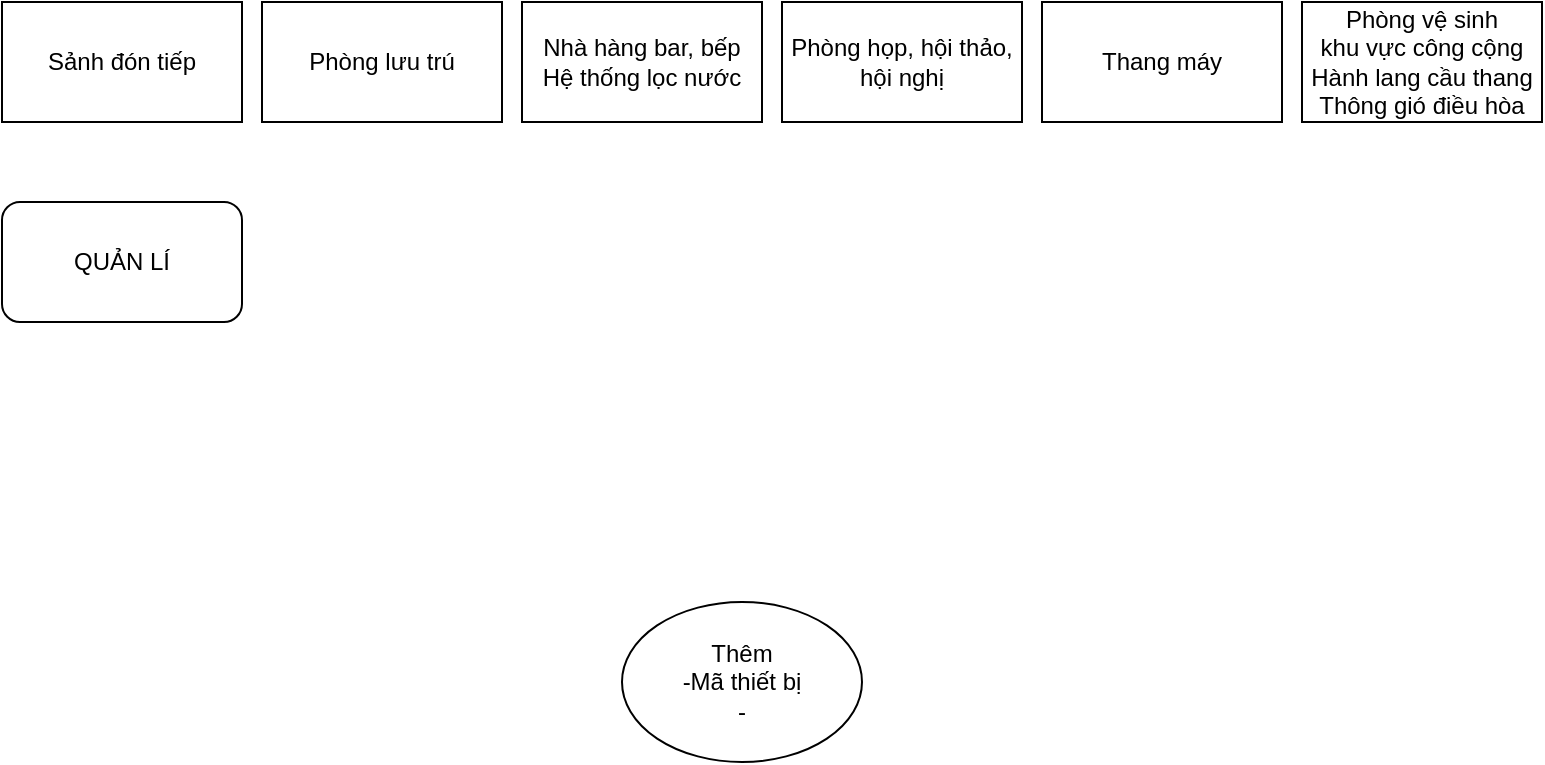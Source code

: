 <mxfile version="14.4.4" type="device" pages="2"><diagram id="sIzWEz_E7SzGGE9zQmn-" name="Khu vực sử dụng thiết bị"><mxGraphModel dx="1038" dy="580" grid="1" gridSize="10" guides="1" tooltips="1" connect="1" arrows="1" fold="1" page="1" pageScale="1" pageWidth="850" pageHeight="1100" math="0" shadow="0"><root><mxCell id="0"/><mxCell id="1" parent="0"/><mxCell id="gDyOPghb9Wr6aCp_pr5k-1" value="Sảnh đón tiếp" style="rounded=0;whiteSpace=wrap;html=1;" vertex="1" parent="1"><mxGeometry x="50" y="70" width="120" height="60" as="geometry"/></mxCell><mxCell id="gDyOPghb9Wr6aCp_pr5k-2" value="Phòng vệ sinh&lt;br&gt;khu vực công cộng&lt;br&gt;Hành lang cầu thang&lt;br&gt;Thông gió điều hòa" style="rounded=0;whiteSpace=wrap;html=1;" vertex="1" parent="1"><mxGeometry x="700" y="70" width="120" height="60" as="geometry"/></mxCell><mxCell id="gDyOPghb9Wr6aCp_pr5k-3" value="Phòng lưu trú" style="rounded=0;whiteSpace=wrap;html=1;" vertex="1" parent="1"><mxGeometry x="180" y="70" width="120" height="60" as="geometry"/></mxCell><mxCell id="gDyOPghb9Wr6aCp_pr5k-4" value="Phòng họp, hội thảo, hội nghị" style="rounded=0;whiteSpace=wrap;html=1;" vertex="1" parent="1"><mxGeometry x="440" y="70" width="120" height="60" as="geometry"/></mxCell><mxCell id="gDyOPghb9Wr6aCp_pr5k-5" value="Nhà hàng bar, bếp&lt;br&gt;Hệ thống lọc nước" style="rounded=0;whiteSpace=wrap;html=1;" vertex="1" parent="1"><mxGeometry x="310" y="70" width="120" height="60" as="geometry"/></mxCell><mxCell id="gDyOPghb9Wr6aCp_pr5k-6" value="Thang máy" style="rounded=0;whiteSpace=wrap;html=1;" vertex="1" parent="1"><mxGeometry x="570" y="70" width="120" height="60" as="geometry"/></mxCell><mxCell id="gDyOPghb9Wr6aCp_pr5k-8" value="QUẢN LÍ" style="rounded=1;whiteSpace=wrap;html=1;" vertex="1" parent="1"><mxGeometry x="50" y="170" width="120" height="60" as="geometry"/></mxCell><mxCell id="gDyOPghb9Wr6aCp_pr5k-9" value="Thêm&lt;br&gt;-Mã thiết bị&lt;br&gt;-" style="ellipse;whiteSpace=wrap;html=1;" vertex="1" parent="1"><mxGeometry x="360" y="370" width="120" height="80" as="geometry"/></mxCell></root></mxGraphModel></diagram><diagram id="IBT6gsMUmFiE21wm1QQR" name="Các table"><mxGraphModel dx="1038" dy="580" grid="1" gridSize="10" guides="1" tooltips="1" connect="1" arrows="1" fold="1" page="1" pageScale="1" pageWidth="850" pageHeight="1100" math="0" shadow="0"><root><mxCell id="B5Qf-eFLEuJG9oGxb8sn-0"/><mxCell id="B5Qf-eFLEuJG9oGxb8sn-1" parent="B5Qf-eFLEuJG9oGxb8sn-0"/><mxCell id="AWs5ZIcBr8aCZxU2rTsR-0" value="Quản lí thiết bị&lt;br&gt;&lt;b&gt;-MÃ THIẾT BỊ&lt;br&gt;&lt;/b&gt;" style="rounded=0;whiteSpace=wrap;html=1;" vertex="1" parent="B5Qf-eFLEuJG9oGxb8sn-1"><mxGeometry x="370" y="240" width="120" height="60" as="geometry"/></mxCell><mxCell id="AWs5ZIcBr8aCZxU2rTsR-1" value="User&lt;br&gt;&lt;b&gt;-MÃ USER&lt;/b&gt;" style="rounded=0;whiteSpace=wrap;html=1;" vertex="1" parent="B5Qf-eFLEuJG9oGxb8sn-1"><mxGeometry x="660" y="130" width="120" height="60" as="geometry"/></mxCell><mxCell id="AWs5ZIcBr8aCZxU2rTsR-2" value="" style="endArrow=classic;html=1;exitX=1;exitY=0.5;exitDx=0;exitDy=0;entryX=0;entryY=0.5;entryDx=0;entryDy=0;" edge="1" parent="B5Qf-eFLEuJG9oGxb8sn-1" source="AWs5ZIcBr8aCZxU2rTsR-0" target="AWs5ZIcBr8aCZxU2rTsR-1"><mxGeometry width="50" height="50" relative="1" as="geometry"><mxPoint x="400" y="320" as="sourcePoint"/><mxPoint x="450" y="270" as="targetPoint"/></mxGeometry></mxCell><mxCell id="AWs5ZIcBr8aCZxU2rTsR-4" value="thêm" style="ellipse;whiteSpace=wrap;html=1;" vertex="1" parent="B5Qf-eFLEuJG9oGxb8sn-1"><mxGeometry x="180" y="10" width="120" height="80" as="geometry"/></mxCell><mxCell id="AWs5ZIcBr8aCZxU2rTsR-5" value="Tìm kiếm&lt;br&gt;-Mã thiết bị&lt;br&gt;-Tên thiết bị&lt;br&gt;-Số lượng (Để biết kiểm soát thiết bị tồn để bổ sung)&lt;br&gt;-Danh mục&lt;br&gt;-Tình trạng thiết bị&lt;br&gt;-Tình trang cấp phát&lt;br&gt;-Bộ phận&lt;br&gt;-Ngày mua thiết bị" style="ellipse;whiteSpace=wrap;html=1;" vertex="1" parent="B5Qf-eFLEuJG9oGxb8sn-1"><mxGeometry x="30" y="130" width="210" height="190" as="geometry"/></mxCell><mxCell id="AWs5ZIcBr8aCZxU2rTsR-6" value="Thống kê về Tổng chi phí mua, thanh lí,&amp;nbsp;" style="ellipse;whiteSpace=wrap;html=1;" vertex="1" parent="B5Qf-eFLEuJG9oGxb8sn-1"><mxGeometry x="490" y="10" width="120" height="80" as="geometry"/></mxCell><mxCell id="AWs5ZIcBr8aCZxU2rTsR-7" value="Thông báo" style="ellipse;whiteSpace=wrap;html=1;" vertex="1" parent="B5Qf-eFLEuJG9oGxb8sn-1"><mxGeometry x="640" y="10" width="120" height="80" as="geometry"/></mxCell><mxCell id="AWs5ZIcBr8aCZxU2rTsR-8" value="Thông Báo&lt;br&gt;-Mã thông báo&lt;br&gt;-Nội dung thông báo" style="rounded=0;whiteSpace=wrap;html=1;" vertex="1" parent="B5Qf-eFLEuJG9oGxb8sn-1"><mxGeometry x="660" y="360" width="120" height="60" as="geometry"/></mxCell><mxCell id="AWs5ZIcBr8aCZxU2rTsR-9" value="Lịch sử&lt;br&gt;-Mã lịch sử&lt;br&gt;-Nội dung mua, bỏ, cấp phát, thanh lí..." style="rounded=0;whiteSpace=wrap;html=1;" vertex="1" parent="B5Qf-eFLEuJG9oGxb8sn-1"><mxGeometry x="660" y="490" width="120" height="60" as="geometry"/></mxCell><mxCell id="AWs5ZIcBr8aCZxU2rTsR-11" value="Thanh lí or bỏ" style="ellipse;whiteSpace=wrap;html=1;" vertex="1" parent="B5Qf-eFLEuJG9oGxb8sn-1"><mxGeometry x="330" y="10" width="120" height="80" as="geometry"/></mxCell><mxCell id="AWs5ZIcBr8aCZxU2rTsR-12" value="" style="rounded=0;whiteSpace=wrap;html=1;" vertex="1" parent="B5Qf-eFLEuJG9oGxb8sn-1"><mxGeometry x="140" y="400" width="120" height="60" as="geometry"/></mxCell><mxCell id="AWs5ZIcBr8aCZxU2rTsR-14" value="" style="endArrow=classic;html=1;exitX=1;exitY=0.5;exitDx=0;exitDy=0;entryX=0.5;entryY=1;entryDx=0;entryDy=0;" edge="1" parent="B5Qf-eFLEuJG9oGxb8sn-1" source="AWs5ZIcBr8aCZxU2rTsR-12" target="AWs5ZIcBr8aCZxU2rTsR-0"><mxGeometry width="50" height="50" relative="1" as="geometry"><mxPoint x="370" y="390" as="sourcePoint"/><mxPoint x="420" y="340" as="targetPoint"/></mxGeometry></mxCell><mxCell id="AWs5ZIcBr8aCZxU2rTsR-15" value="&lt;span style=&quot;color: rgb(0 , 0 , 0) ; font-family: &amp;#34;helvetica&amp;#34; ; font-size: 12px ; font-style: normal ; font-weight: 400 ; letter-spacing: normal ; text-align: center ; text-indent: 0px ; text-transform: none ; word-spacing: 0px ; background-color: rgb(248 , 249 , 250) ; display: inline ; float: none&quot;&gt;Form &lt;br&gt;Thêm thiết bị&lt;/span&gt;&lt;br style=&quot;color: rgb(0 , 0 , 0) ; font-family: &amp;#34;helvetica&amp;#34; ; font-size: 12px ; font-style: normal ; font-weight: 400 ; letter-spacing: normal ; text-align: center ; text-indent: 0px ; text-transform: none ; word-spacing: 0px ; background-color: rgb(248 , 249 , 250)&quot;&gt;&lt;span style=&quot;color: rgb(0 , 0 , 0) ; font-family: &amp;#34;helvetica&amp;#34; ; font-size: 12px ; font-style: normal ; font-weight: 400 ; letter-spacing: normal ; text-align: center ; text-indent: 0px ; text-transform: none ; word-spacing: 0px ; background-color: rgb(248 , 249 , 250) ; display: inline ; float: none&quot;&gt;-Mã thiết bị&lt;/span&gt;" style="rounded=1;whiteSpace=wrap;html=1;" vertex="1" parent="B5Qf-eFLEuJG9oGxb8sn-1"><mxGeometry x="450" y="560" width="120" height="60" as="geometry"/></mxCell><mxCell id="AWs5ZIcBr8aCZxU2rTsR-16" value="" style="endArrow=classic;html=1;exitX=0.5;exitY=0;exitDx=0;exitDy=0;entryX=0.673;entryY=1.037;entryDx=0;entryDy=0;entryPerimeter=0;dashed=1;" edge="1" parent="B5Qf-eFLEuJG9oGxb8sn-1" source="AWs5ZIcBr8aCZxU2rTsR-15" target="AWs5ZIcBr8aCZxU2rTsR-0"><mxGeometry width="50" height="50" relative="1" as="geometry"><mxPoint x="350" y="380" as="sourcePoint"/><mxPoint x="400" y="330" as="targetPoint"/></mxGeometry></mxCell><mxCell id="AWs5ZIcBr8aCZxU2rTsR-17" value="Form cấp phát&lt;br&gt;&lt;b&gt;Mã cấp phát&lt;/b&gt;" style="rounded=1;whiteSpace=wrap;html=1;" vertex="1" parent="B5Qf-eFLEuJG9oGxb8sn-1"><mxGeometry x="310" y="560" width="120" height="60" as="geometry"/></mxCell><mxCell id="AWs5ZIcBr8aCZxU2rTsR-18" value="" style="endArrow=classic;html=1;exitX=0.5;exitY=0;exitDx=0;exitDy=0;entryX=0;entryY=0.5;entryDx=0;entryDy=0;dashed=1;" edge="1" parent="B5Qf-eFLEuJG9oGxb8sn-1" source="AWs5ZIcBr8aCZxU2rTsR-15" target="AWs5ZIcBr8aCZxU2rTsR-9"><mxGeometry width="50" height="50" relative="1" as="geometry"><mxPoint x="410" y="520" as="sourcePoint"/><mxPoint x="460.76" y="312.22" as="targetPoint"/></mxGeometry></mxCell><mxCell id="AWs5ZIcBr8aCZxU2rTsR-21" value="" style="group" vertex="1" connectable="0" parent="B5Qf-eFLEuJG9oGxb8sn-1"><mxGeometry x="540" y="440" width="70" height="20" as="geometry"/></mxCell><mxCell id="AWs5ZIcBr8aCZxU2rTsR-22" value="" style="group" vertex="1" connectable="0" parent="AWs5ZIcBr8aCZxU2rTsR-21"><mxGeometry width="70" height="20" as="geometry"/></mxCell><mxCell id="AWs5ZIcBr8aCZxU2rTsR-19" value="" style="endArrow=classic;html=1;exitX=0.5;exitY=0;exitDx=0;exitDy=0;entryX=0;entryY=0.5;entryDx=0;entryDy=0;dashed=1;" edge="1" parent="AWs5ZIcBr8aCZxU2rTsR-22" source="AWs5ZIcBr8aCZxU2rTsR-15" target="AWs5ZIcBr8aCZxU2rTsR-8"><mxGeometry width="50" height="50" relative="1" as="geometry"><mxPoint x="-130" y="80" as="sourcePoint"/><mxPoint x="130" y="30" as="targetPoint"/></mxGeometry></mxCell><mxCell id="AWs5ZIcBr8aCZxU2rTsR-20" value="Nếu có" style="text;html=1;strokeColor=none;fillColor=none;align=center;verticalAlign=middle;whiteSpace=wrap;rounded=0;" vertex="1" parent="AWs5ZIcBr8aCZxU2rTsR-22"><mxGeometry width="70" height="20" as="geometry"/></mxCell><mxCell id="AWs5ZIcBr8aCZxU2rTsR-23" value="" style="endArrow=classic;html=1;dashed=1;strokeColor=#000000;exitX=0.5;exitY=0;exitDx=0;exitDy=0;entryX=0.5;entryY=1;entryDx=0;entryDy=0;" edge="1" parent="B5Qf-eFLEuJG9oGxb8sn-1" source="AWs5ZIcBr8aCZxU2rTsR-17" target="AWs5ZIcBr8aCZxU2rTsR-0"><mxGeometry width="50" height="50" relative="1" as="geometry"><mxPoint x="350" y="470" as="sourcePoint"/><mxPoint x="400" y="420" as="targetPoint"/></mxGeometry></mxCell><mxCell id="AWs5ZIcBr8aCZxU2rTsR-24" value="" style="endArrow=classic;html=1;dashed=1;strokeColor=#000000;entryX=0.5;entryY=1;entryDx=0;entryDy=0;exitX=0.5;exitY=1;exitDx=0;exitDy=0;" edge="1" parent="B5Qf-eFLEuJG9oGxb8sn-1" source="AWs5ZIcBr8aCZxU2rTsR-17" target="AWs5ZIcBr8aCZxU2rTsR-9"><mxGeometry width="50" height="50" relative="1" as="geometry"><mxPoint x="390" y="660" as="sourcePoint"/><mxPoint x="440" y="310" as="targetPoint"/><Array as="points"><mxPoint x="540" y="710"/></Array></mxGeometry></mxCell></root></mxGraphModel></diagram></mxfile>
